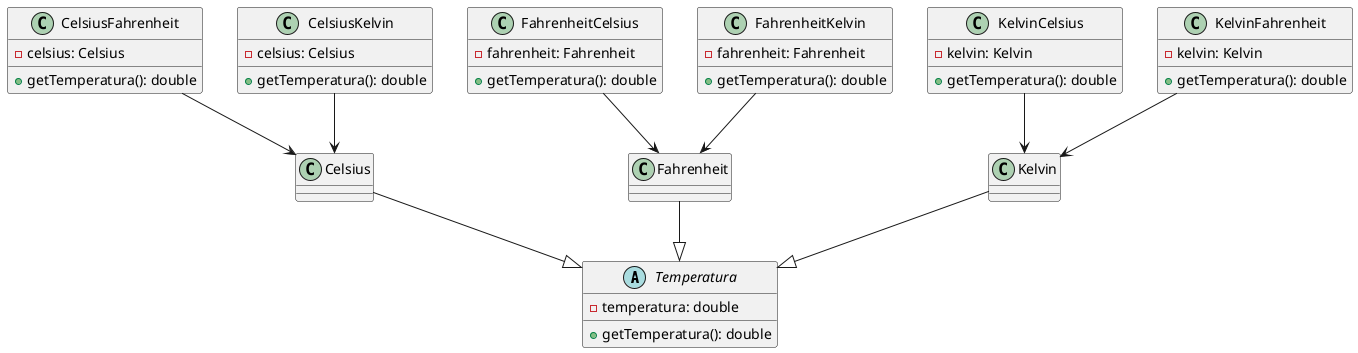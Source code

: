 @startuml Temperaturas{
    abstract class Temperatura {
        - temperatura: double
        + getTemperatura(): double
    }
    class Celsius {
    }
    class Fahrenheit {
    }
    class Kelvin {
    }

    class CelsiusFahrenheit {
        - celsius: Celsius
        + getTemperatura(): double
    }
    class CelsiusKelvin {
        - celsius: Celsius
        + getTemperatura(): double
    }
    class FahrenheitCelsius {
        - fahrenheit: Fahrenheit
        + getTemperatura(): double
    }
    class FahrenheitKelvin {
        - fahrenheit: Fahrenheit
        + getTemperatura(): double
    }
    class KelvinCelsius {
        - kelvin: Kelvin
        + getTemperatura(): double
    }
    class KelvinFahrenheit {
        - kelvin: Kelvin
        + getTemperatura(): double
    }

    Celsius --|> Temperatura
    Fahrenheit --|> Temperatura
    Kelvin --|> Temperatura

    CelsiusFahrenheit --> Celsius
    CelsiusKelvin --> Celsius
    FahrenheitCelsius --> Fahrenheit
    FahrenheitKelvin --> Fahrenheit
    KelvinCelsius --> Kelvin
    KelvinFahrenheit --> Kelvin
}

@enduml
